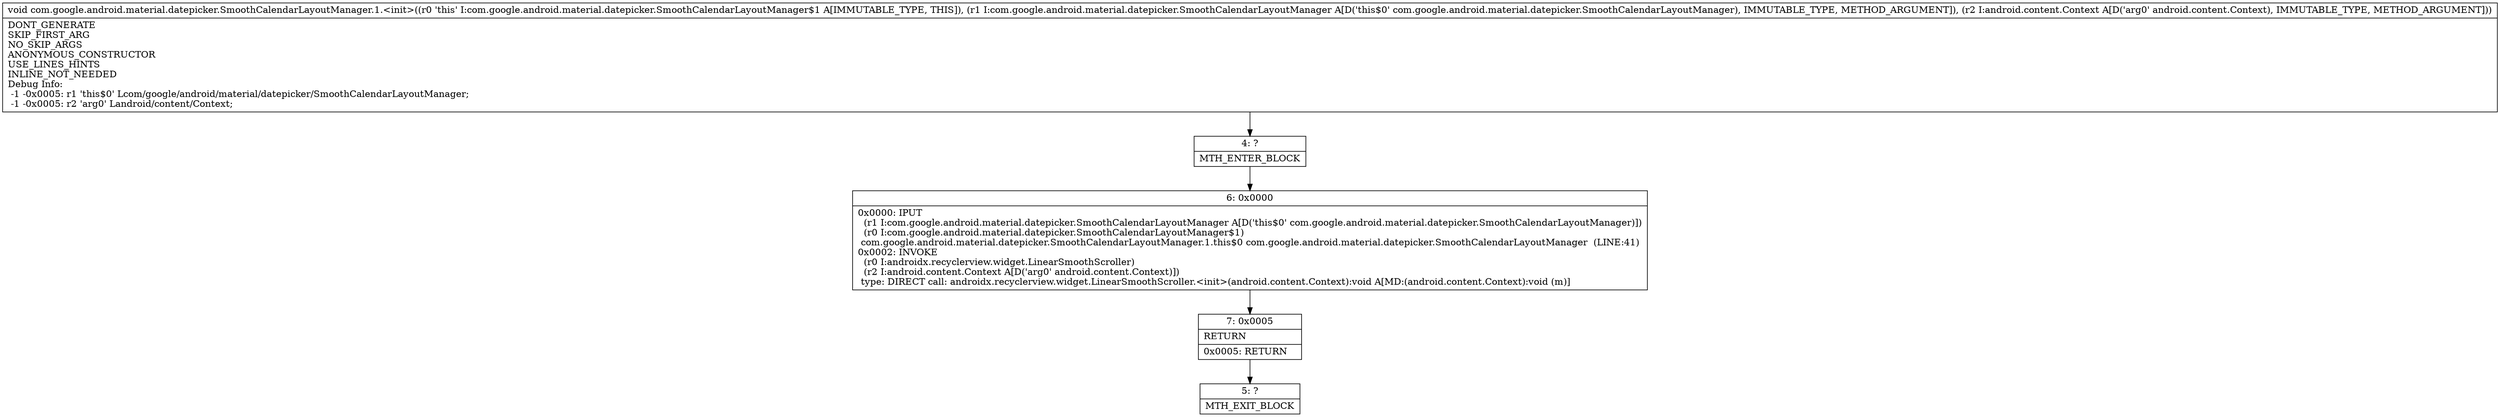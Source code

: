 digraph "CFG forcom.google.android.material.datepicker.SmoothCalendarLayoutManager.1.\<init\>(Lcom\/google\/android\/material\/datepicker\/SmoothCalendarLayoutManager;Landroid\/content\/Context;)V" {
Node_4 [shape=record,label="{4\:\ ?|MTH_ENTER_BLOCK\l}"];
Node_6 [shape=record,label="{6\:\ 0x0000|0x0000: IPUT  \l  (r1 I:com.google.android.material.datepicker.SmoothCalendarLayoutManager A[D('this$0' com.google.android.material.datepicker.SmoothCalendarLayoutManager)])\l  (r0 I:com.google.android.material.datepicker.SmoothCalendarLayoutManager$1)\l com.google.android.material.datepicker.SmoothCalendarLayoutManager.1.this$0 com.google.android.material.datepicker.SmoothCalendarLayoutManager  (LINE:41)\l0x0002: INVOKE  \l  (r0 I:androidx.recyclerview.widget.LinearSmoothScroller)\l  (r2 I:android.content.Context A[D('arg0' android.content.Context)])\l type: DIRECT call: androidx.recyclerview.widget.LinearSmoothScroller.\<init\>(android.content.Context):void A[MD:(android.content.Context):void (m)]\l}"];
Node_7 [shape=record,label="{7\:\ 0x0005|RETURN\l|0x0005: RETURN   \l}"];
Node_5 [shape=record,label="{5\:\ ?|MTH_EXIT_BLOCK\l}"];
MethodNode[shape=record,label="{void com.google.android.material.datepicker.SmoothCalendarLayoutManager.1.\<init\>((r0 'this' I:com.google.android.material.datepicker.SmoothCalendarLayoutManager$1 A[IMMUTABLE_TYPE, THIS]), (r1 I:com.google.android.material.datepicker.SmoothCalendarLayoutManager A[D('this$0' com.google.android.material.datepicker.SmoothCalendarLayoutManager), IMMUTABLE_TYPE, METHOD_ARGUMENT]), (r2 I:android.content.Context A[D('arg0' android.content.Context), IMMUTABLE_TYPE, METHOD_ARGUMENT]))  | DONT_GENERATE\lSKIP_FIRST_ARG\lNO_SKIP_ARGS\lANONYMOUS_CONSTRUCTOR\lUSE_LINES_HINTS\lINLINE_NOT_NEEDED\lDebug Info:\l  \-1 \-0x0005: r1 'this$0' Lcom\/google\/android\/material\/datepicker\/SmoothCalendarLayoutManager;\l  \-1 \-0x0005: r2 'arg0' Landroid\/content\/Context;\l}"];
MethodNode -> Node_4;Node_4 -> Node_6;
Node_6 -> Node_7;
Node_7 -> Node_5;
}

